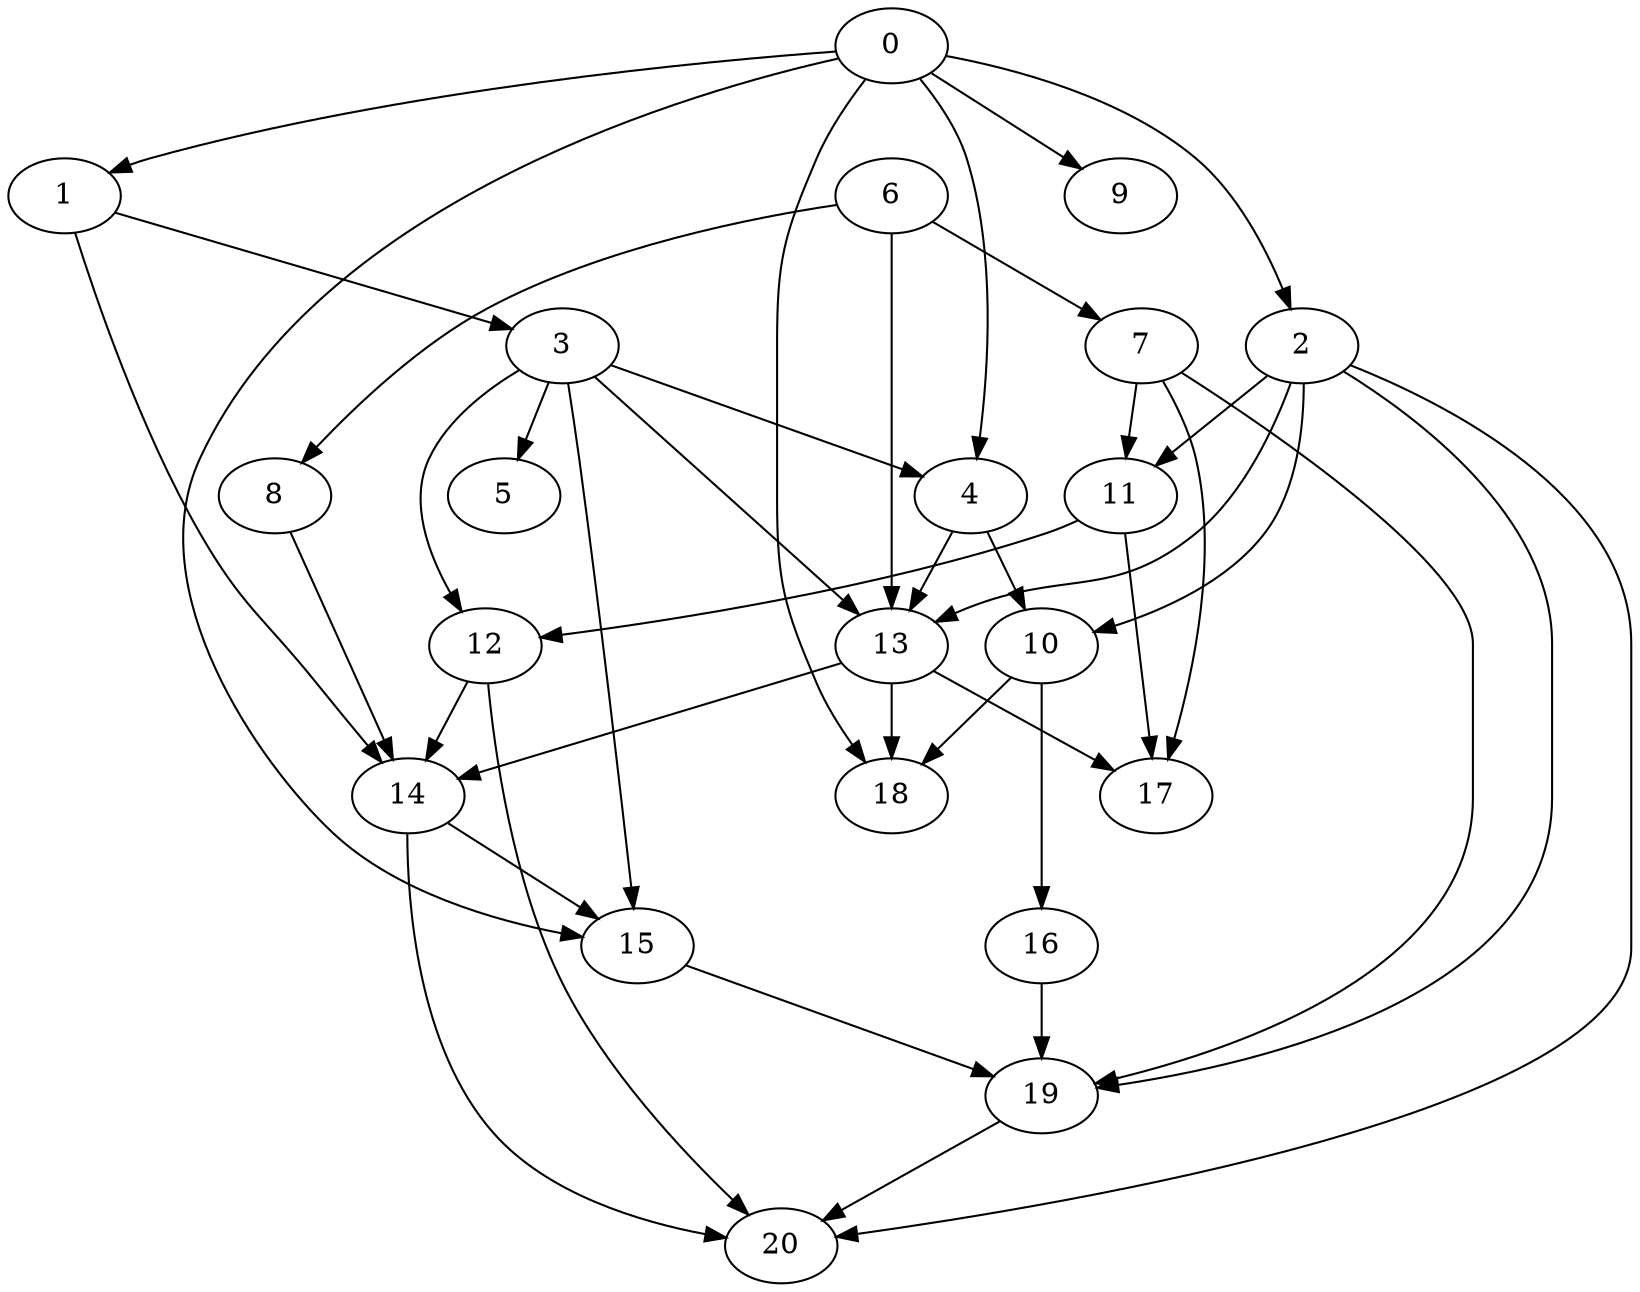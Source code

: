 digraph "Random_Nodes_21_Density_1.95_CCR_10.00_WeightType_Random" {
	graph ["Duplicate states"=0,
		GraphType=Random,
		"Max states in OPEN"=0,
		Modes="120000ms; topo-ordered tasks, ; Pruning: task equivalence, fixed order ready list, ; F-value: ; Optimisation: best schedule length (\
SL) optimisation on equal, ",
		NumberOfTasks=21,
		"Pruned using list schedule length"=30357,
		"States removed from OPEN"=0,
		TargetSystem="Homogeneous-2",
		"Time to schedule (ms)"=470,
		"Total idle time"=46,
		"Total schedule length"=79,
		"Total sequential time"=112,
		"Total states created"=58296
	];
	0	["Finish time"=16,
		Processor=0,
		"Start time"=9,
		Weight=7];
	2	["Finish time"=37,
		Processor=0,
		"Start time"=27,
		Weight=10];
	0 -> 2	[Weight=45];
	1	["Finish time"=21,
		Processor=0,
		"Start time"=16,
		Weight=5];
	0 -> 1	[Weight=15];
	4	["Finish time"=27,
		Processor=0,
		"Start time"=24,
		Weight=3];
	0 -> 4	[Weight=50];
	15	["Finish time"=70,
		Processor=0,
		"Start time"=66,
		Weight=4];
	0 -> 15	[Weight=35];
	18	["Finish time"=79,
		Processor=1,
		"Start time"=69,
		Weight=10];
	0 -> 18	[Weight=30];
	9	["Finish time"=56,
		Processor=1,
		"Start time"=51,
		Weight=5];
	0 -> 9	[Weight=35];
	11	["Finish time"=55,
		Processor=0,
		"Start time"=52,
		Weight=3];
	2 -> 11	[Weight=50];
	13	["Finish time"=49,
		Processor=0,
		"Start time"=39,
		Weight=10];
	2 -> 13	[Weight=40];
	10	["Finish time"=39,
		Processor=0,
		"Start time"=37,
		Weight=2];
	2 -> 10	[Weight=10];
	19	["Finish time"=74,
		Processor=0,
		"Start time"=70,
		Weight=4];
	2 -> 19	[Weight=10];
	20	["Finish time"=79,
		Processor=0,
		"Start time"=74,
		Weight=5];
	2 -> 20	[Weight=30];
	3	["Finish time"=24,
		Processor=0,
		"Start time"=21,
		Weight=3];
	1 -> 3	[Weight=10];
	14	["Finish time"=66,
		Processor=0,
		"Start time"=63,
		Weight=3];
	1 -> 14	[Weight=20];
	6	["Finish time"=9,
		Processor=0,
		"Start time"=0,
		Weight=9];
	7	["Finish time"=32,
		Processor=1,
		"Start time"=26,
		Weight=6];
	6 -> 7	[Weight=15];
	8	["Finish time"=26,
		Processor=1,
		"Start time"=19,
		Weight=7];
	6 -> 8	[Weight=10];
	6 -> 13	[Weight=35];
	3 -> 4	[Weight=35];
	12	["Finish time"=63,
		Processor=0,
		"Start time"=60,
		Weight=3];
	3 -> 12	[Weight=50];
	3 -> 13	[Weight=40];
	3 -> 15	[Weight=10];
	5	["Finish time"=69,
		Processor=1,
		"Start time"=64,
		Weight=5];
	3 -> 5	[Weight=40];
	7 -> 11	[Weight=15];
	7 -> 19	[Weight=15];
	17	["Finish time"=60,
		Processor=0,
		"Start time"=55,
		Weight=5];
	7 -> 17	[Weight=15];
	4 -> 13	[Weight=30];
	4 -> 10	[Weight=10];
	11 -> 12	[Weight=15];
	11 -> 17	[Weight=45];
	12 -> 14	[Weight=30];
	12 -> 20	[Weight=50];
	8 -> 14	[Weight=25];
	13 -> 14	[Weight=10];
	13 -> 18	[Weight=20];
	13 -> 17	[Weight=40];
	16	["Finish time"=52,
		Processor=0,
		"Start time"=49,
		Weight=3];
	10 -> 16	[Weight=40];
	10 -> 18	[Weight=20];
	14 -> 15	[Weight=15];
	14 -> 20	[Weight=40];
	15 -> 19	[Weight=15];
	16 -> 19	[Weight=10];
	19 -> 20	[Weight=45];
}

